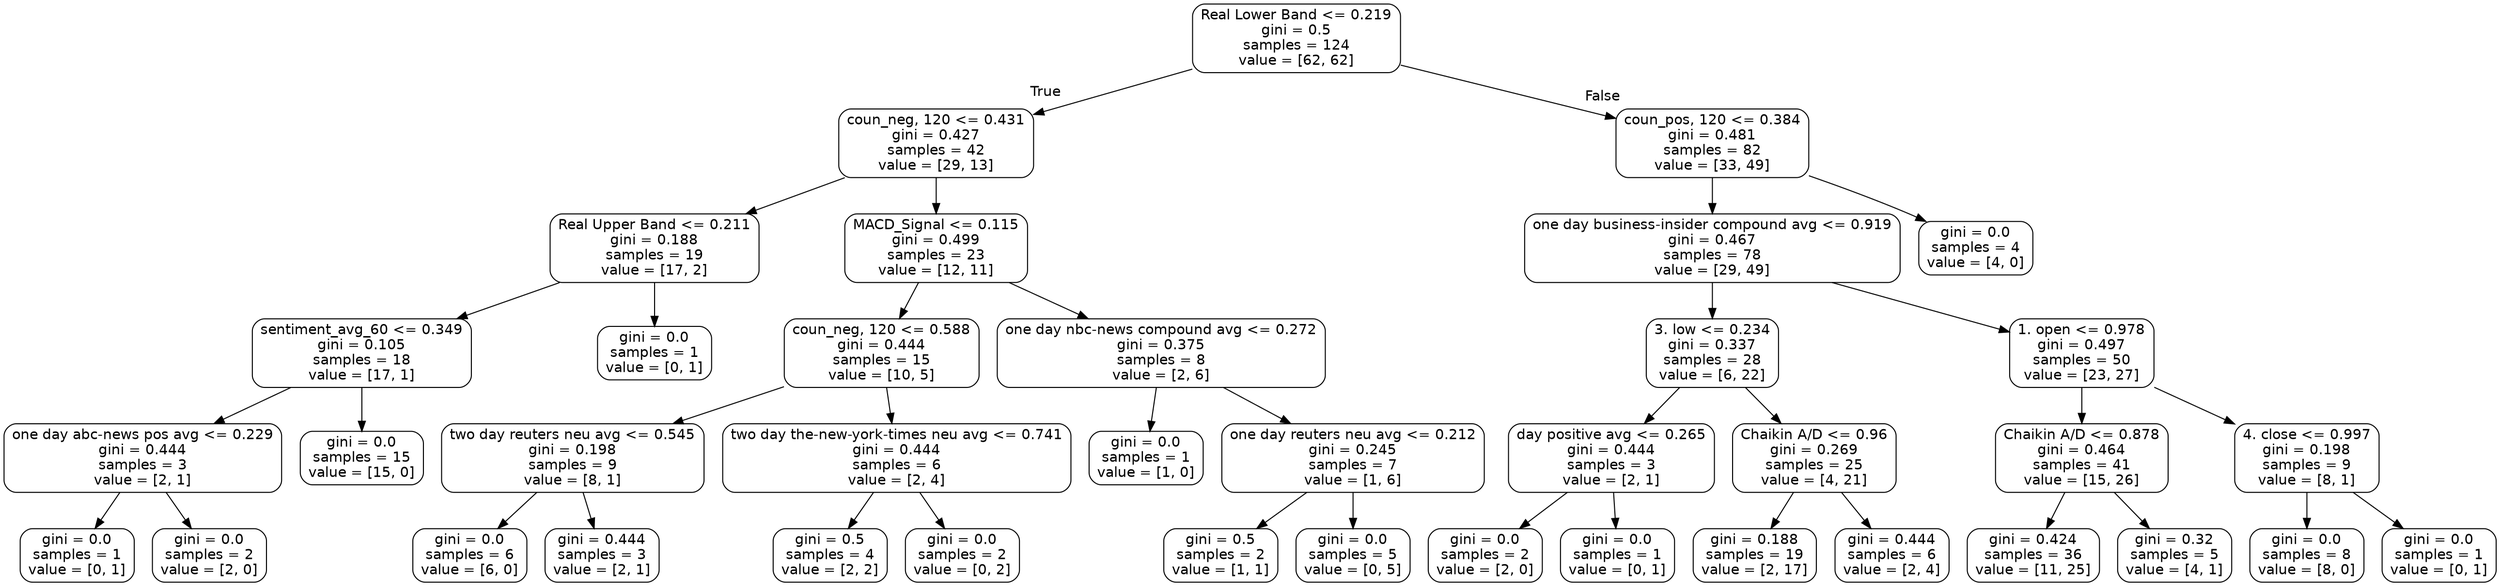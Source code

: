 digraph Tree {
node [shape=box, style="rounded", color="black", fontname=helvetica] ;
edge [fontname=helvetica] ;
0 [label="Real Lower Band <= 0.219\ngini = 0.5\nsamples = 124\nvalue = [62, 62]"] ;
1 [label="coun_neg, 120 <= 0.431\ngini = 0.427\nsamples = 42\nvalue = [29, 13]"] ;
0 -> 1 [labeldistance=2.5, labelangle=45, headlabel="True"] ;
2 [label="Real Upper Band <= 0.211\ngini = 0.188\nsamples = 19\nvalue = [17, 2]"] ;
1 -> 2 ;
3 [label="sentiment_avg_60 <= 0.349\ngini = 0.105\nsamples = 18\nvalue = [17, 1]"] ;
2 -> 3 ;
4 [label="one day abc-news pos avg <= 0.229\ngini = 0.444\nsamples = 3\nvalue = [2, 1]"] ;
3 -> 4 ;
5 [label="gini = 0.0\nsamples = 1\nvalue = [0, 1]"] ;
4 -> 5 ;
6 [label="gini = 0.0\nsamples = 2\nvalue = [2, 0]"] ;
4 -> 6 ;
7 [label="gini = 0.0\nsamples = 15\nvalue = [15, 0]"] ;
3 -> 7 ;
8 [label="gini = 0.0\nsamples = 1\nvalue = [0, 1]"] ;
2 -> 8 ;
9 [label="MACD_Signal <= 0.115\ngini = 0.499\nsamples = 23\nvalue = [12, 11]"] ;
1 -> 9 ;
10 [label="coun_neg, 120 <= 0.588\ngini = 0.444\nsamples = 15\nvalue = [10, 5]"] ;
9 -> 10 ;
11 [label="two day reuters neu avg <= 0.545\ngini = 0.198\nsamples = 9\nvalue = [8, 1]"] ;
10 -> 11 ;
12 [label="gini = 0.0\nsamples = 6\nvalue = [6, 0]"] ;
11 -> 12 ;
13 [label="gini = 0.444\nsamples = 3\nvalue = [2, 1]"] ;
11 -> 13 ;
14 [label="two day the-new-york-times neu avg <= 0.741\ngini = 0.444\nsamples = 6\nvalue = [2, 4]"] ;
10 -> 14 ;
15 [label="gini = 0.5\nsamples = 4\nvalue = [2, 2]"] ;
14 -> 15 ;
16 [label="gini = 0.0\nsamples = 2\nvalue = [0, 2]"] ;
14 -> 16 ;
17 [label="one day nbc-news compound avg <= 0.272\ngini = 0.375\nsamples = 8\nvalue = [2, 6]"] ;
9 -> 17 ;
18 [label="gini = 0.0\nsamples = 1\nvalue = [1, 0]"] ;
17 -> 18 ;
19 [label="one day reuters neu avg <= 0.212\ngini = 0.245\nsamples = 7\nvalue = [1, 6]"] ;
17 -> 19 ;
20 [label="gini = 0.5\nsamples = 2\nvalue = [1, 1]"] ;
19 -> 20 ;
21 [label="gini = 0.0\nsamples = 5\nvalue = [0, 5]"] ;
19 -> 21 ;
22 [label="coun_pos, 120 <= 0.384\ngini = 0.481\nsamples = 82\nvalue = [33, 49]"] ;
0 -> 22 [labeldistance=2.5, labelangle=-45, headlabel="False"] ;
23 [label="one day business-insider compound avg <= 0.919\ngini = 0.467\nsamples = 78\nvalue = [29, 49]"] ;
22 -> 23 ;
24 [label="3. low <= 0.234\ngini = 0.337\nsamples = 28\nvalue = [6, 22]"] ;
23 -> 24 ;
25 [label="day positive avg <= 0.265\ngini = 0.444\nsamples = 3\nvalue = [2, 1]"] ;
24 -> 25 ;
26 [label="gini = 0.0\nsamples = 2\nvalue = [2, 0]"] ;
25 -> 26 ;
27 [label="gini = 0.0\nsamples = 1\nvalue = [0, 1]"] ;
25 -> 27 ;
28 [label="Chaikin A/D <= 0.96\ngini = 0.269\nsamples = 25\nvalue = [4, 21]"] ;
24 -> 28 ;
29 [label="gini = 0.188\nsamples = 19\nvalue = [2, 17]"] ;
28 -> 29 ;
30 [label="gini = 0.444\nsamples = 6\nvalue = [2, 4]"] ;
28 -> 30 ;
31 [label="1. open <= 0.978\ngini = 0.497\nsamples = 50\nvalue = [23, 27]"] ;
23 -> 31 ;
32 [label="Chaikin A/D <= 0.878\ngini = 0.464\nsamples = 41\nvalue = [15, 26]"] ;
31 -> 32 ;
33 [label="gini = 0.424\nsamples = 36\nvalue = [11, 25]"] ;
32 -> 33 ;
34 [label="gini = 0.32\nsamples = 5\nvalue = [4, 1]"] ;
32 -> 34 ;
35 [label="4. close <= 0.997\ngini = 0.198\nsamples = 9\nvalue = [8, 1]"] ;
31 -> 35 ;
36 [label="gini = 0.0\nsamples = 8\nvalue = [8, 0]"] ;
35 -> 36 ;
37 [label="gini = 0.0\nsamples = 1\nvalue = [0, 1]"] ;
35 -> 37 ;
38 [label="gini = 0.0\nsamples = 4\nvalue = [4, 0]"] ;
22 -> 38 ;
}